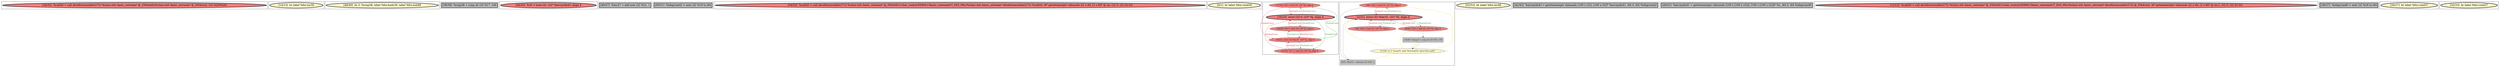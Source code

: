 
digraph G {





subgraph cluster16 {


node2290 [penwidth=3.0,fontsize=20,fillcolor=lightcoral,label="[34/35]  %call44 = call dereferenceable(272) %class.std::basic_ostream* @_ZNSolsEi(%class.std::basic_ostream* @_ZSt4cout, i32 %20)%20)",shape=ellipse,style=filled ]



}

subgraph cluster17 {


node2291 [penwidth=3.0,fontsize=20,fillcolor=lemonchiffon,label="[14/15]  br label %for.inc50",shape=ellipse,style=filled ]



}

subgraph cluster4 {


node2268 [penwidth=3.0,fontsize=20,fillcolor=lemonchiffon,label="[48/49]  br i1 %cmp38, label %for.body39, label %for.end48",shape=ellipse,style=filled ]



}

subgraph cluster3 {


node2267 [penwidth=3.0,fontsize=20,fillcolor=grey,label="[38/39]  %cmp38 = icmp slt i32 %17, 100",shape=rectangle,style=filled ]



}

subgraph cluster2 {


node2266 [penwidth=3.0,fontsize=20,fillcolor=lightcoral,label="[44/45]  %20 = load i32, i32* %arrayidx43, align 4",shape=ellipse,style=filled ]



}

subgraph cluster1 {


node2265 [penwidth=3.0,fontsize=20,fillcolor=grey,label="[46/47]  %inc47 = add nsw i32 %21, 1",shape=rectangle,style=filled ]



}

subgraph cluster12 {


node2280 [penwidth=3.0,fontsize=20,fillcolor=grey,label="[50/51]  %idxprom42 = sext i32 %19 to i64",shape=rectangle,style=filled ]



}

subgraph cluster5 {


node2269 [penwidth=3.0,fontsize=20,fillcolor=lightcoral,label="[54/55]  %call45 = call dereferenceable(272) %class.std::basic_ostream* @_ZStlsISt11char_traitsIcEERSt13basic_ostreamIcT_ES5_PKc(%class.std::basic_ostream* dereferenceable(272) %call44, i8* getelementptr inbounds ([2 x i8], [2 x i8]* @.str, i32 0, i32 0)) 0))",shape=ellipse,style=filled ]



}

subgraph cluster0 {


node2264 [penwidth=3.0,fontsize=20,fillcolor=lemonchiffon,label="[0/1]  br label %for.cond34",shape=ellipse,style=filled ]



}

subgraph cluster6 {


node2274 [fillcolor=lightcoral,label="[17/24]  %21 = load i32, i32* %j, align 4",shape=ellipse,style=filled ]
node2273 [penwidth=3.0,fontsize=20,fillcolor=lightcoral,label="[16/25]  store i32 0, i32* %j, align 4",shape=ellipse,style=filled ]
node2270 [fillcolor=lightcoral,label="[21/22]  %17 = load i32, i32* %j, align 4",shape=ellipse,style=filled ]
node2272 [fillcolor=lightcoral,label="[18/23]  store i32 %inc47, i32* %j, align 4",shape=ellipse,style=filled ]
node2271 [fillcolor=lightcoral,label="[19/20]  %19 = load i32, i32* %j, align 4",shape=ellipse,style=filled ]

node2271->node2273 [style=solid,color=firebrick3,label="A|indep|Const",penwidth=1.0,fontcolor=firebrick3 ]
node2272->node2271 [style=solid,color=forestgreen,label="T|indep|Const",penwidth=1.0,fontcolor=forestgreen ]
node2272->node2270 [style=solid,color=forestgreen,label="T|indep|Const",penwidth=1.0,fontcolor=forestgreen ]
node2273->node2274 [style=solid,color=forestgreen,label="T|indep|Const",penwidth=1.0,fontcolor=forestgreen ]
node2273->node2270 [style=solid,color=forestgreen,label="T|indep|Const",penwidth=1.0,fontcolor=forestgreen ]
node2270->node2272 [style=solid,color=firebrick3,label="A|indep|Const",penwidth=1.0,fontcolor=firebrick3 ]
node2274->node2273 [style=solid,color=firebrick3,label="A|indep|Const",penwidth=1.0,fontcolor=firebrick3 ]
node2271->node2272 [style=solid,color=firebrick3,label="A|indep|Const",penwidth=1.0,fontcolor=firebrick3 ]
node2273->node2271 [style=solid,color=forestgreen,label="T|indep|Const",penwidth=1.0,fontcolor=forestgreen ]
node2270->node2273 [style=solid,color=firebrick3,label="A|indep|Const",penwidth=1.0,fontcolor=firebrick3 ]
node2274->node2272 [style=solid,color=firebrick3,label="A|indep|Const",penwidth=1.0,fontcolor=firebrick3 ]
node2272->node2274 [style=solid,color=forestgreen,label="T|indep|Const",penwidth=1.0,fontcolor=forestgreen ]


}

subgraph cluster14 {


node2288 [fillcolor=lightcoral,label="[3/6]  %22 = load i32, i32* %i, align 4",shape=ellipse,style=filled ]
node2283 [penwidth=3.0,fontsize=20,fillcolor=lightcoral,label="[2/31]  store i32 %inc51, i32* %i, align 4",shape=ellipse,style=filled ]
node2282 [fillcolor=lightcoral,label="[9/30]  %16 = load i32, i32* %i, align 4",shape=ellipse,style=filled ]
node2284 [fillcolor=lightcoral,label="[7/8]  %18 = load i32, i32* %i, align 4",shape=ellipse,style=filled ]
node2285 [fillcolor=grey,label="[10/29]  %cmp35 = icmp slt i32 %16, 100",shape=rectangle,style=filled ]
node2286 [fillcolor=grey,label="[4/5]  %inc51 = add nsw i32 %22, 1",shape=rectangle,style=filled ]
node2287 [fillcolor=lemonchiffon,label="[11/28]  br i1 %cmp35, label %for.body36, label %for.end52",shape=ellipse,style=filled ]

node2283->node2288 [style=solid,color=forestgreen,label="T|indep|Const",penwidth=1.0,fontcolor=forestgreen ]
node2284->node2283 [style=solid,color=firebrick3,label="A|indep|Const",penwidth=1.0,fontcolor=firebrick3 ]
node2288->node2283 [style=solid,color=firebrick3,label="A|indep|Const",penwidth=1.0,fontcolor=firebrick3 ]
node2283->node2282 [style=solid,color=forestgreen,label="T|indep|Const",penwidth=1.0,fontcolor=forestgreen ]
node2282->node2283 [style=solid,color=firebrick3,label="A|indep|Const",penwidth=1.0,fontcolor=firebrick3 ]
node2283->node2284 [style=solid,color=forestgreen,label="T|indep|Const",penwidth=1.0,fontcolor=forestgreen ]
node2287->node2285 [style=solid,color=gold,label="C",penwidth=1.0,fontcolor=gold ]
node2285->node2287 [style=solid,color=black,label="",penwidth=0.5,fontcolor=black ]
node2282->node2285 [style=solid,color=black,label="",penwidth=0.5,fontcolor=black ]
node2287->node2286 [style=solid,color=gold,label="C",penwidth=1.0,fontcolor=gold ]
node2287->node2287 [style=solid,color=gold,label="C",penwidth=1.0,fontcolor=gold ]
node2287->node2282 [style=solid,color=gold,label="C",penwidth=1.0,fontcolor=gold ]
node2286->node2283 [style=solid,color=black,label="",penwidth=0.5,fontcolor=black ]
node2288->node2286 [style=solid,color=black,label="",penwidth=0.5,fontcolor=black ]
node2287->node2283 [style=solid,color=gold,label="C",penwidth=1.0,fontcolor=gold ]
node2287->node2288 [style=solid,color=gold,label="C",penwidth=1.0,fontcolor=gold ]


}

subgraph cluster7 {


node2275 [penwidth=3.0,fontsize=20,fillcolor=lemonchiffon,label="[52/53]  br label %for.inc46",shape=ellipse,style=filled ]



}

subgraph cluster8 {


node2276 [penwidth=3.0,fontsize=20,fillcolor=grey,label="[42/43]  %arrayidx43 = getelementptr inbounds [100 x i32], [100 x i32]* %arrayidx41, i64 0, i64 %idxprom42",shape=rectangle,style=filled ]



}

subgraph cluster9 {


node2277 [penwidth=3.0,fontsize=20,fillcolor=grey,label="[40/41]  %arrayidx41 = getelementptr inbounds [100 x [100 x i32]], [100 x [100 x i32]]* %c, i64 0, i64 %idxprom40",shape=rectangle,style=filled ]



}

subgraph cluster10 {


node2278 [penwidth=3.0,fontsize=20,fillcolor=lightcoral,label="[12/13]  %call49 = call dereferenceable(272) %class.std::basic_ostream* @_ZStlsISt11char_traitsIcEERSt13basic_ostreamIcT_ES5_PKc(%class.std::basic_ostream* dereferenceable(272) @_ZSt4cout, i8* getelementptr inbounds ([2 x i8], [2 x i8]* @.str.1, i32 0, i32 0)) 0))",shape=ellipse,style=filled ]



}

subgraph cluster11 {


node2279 [penwidth=3.0,fontsize=20,fillcolor=grey,label="[36/37]  %idxprom40 = sext i32 %18 to i64",shape=rectangle,style=filled ]



}

subgraph cluster13 {


node2281 [penwidth=3.0,fontsize=20,fillcolor=lemonchiffon,label="[26/27]  br label %for.cond37",shape=ellipse,style=filled ]



}

subgraph cluster15 {


node2289 [penwidth=3.0,fontsize=20,fillcolor=lemonchiffon,label="[32/33]  br label %for.cond37",shape=ellipse,style=filled ]



}

}
